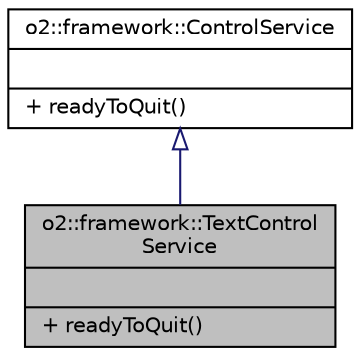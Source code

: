 digraph "o2::framework::TextControlService"
{
 // INTERACTIVE_SVG=YES
  bgcolor="transparent";
  edge [fontname="Helvetica",fontsize="10",labelfontname="Helvetica",labelfontsize="10"];
  node [fontname="Helvetica",fontsize="10",shape=record];
  Node1 [label="{o2::framework::TextControl\lService\n||+ readyToQuit()\l}",height=0.2,width=0.4,color="black", fillcolor="grey75", style="filled" fontcolor="black"];
  Node2 -> Node1 [dir="back",color="midnightblue",fontsize="10",style="solid",arrowtail="onormal",fontname="Helvetica"];
  Node2 [label="{o2::framework::ControlService\n||+ readyToQuit()\l}",height=0.2,width=0.4,color="black",URL="$d3/dab/classo2_1_1framework_1_1ControlService.html"];
}
